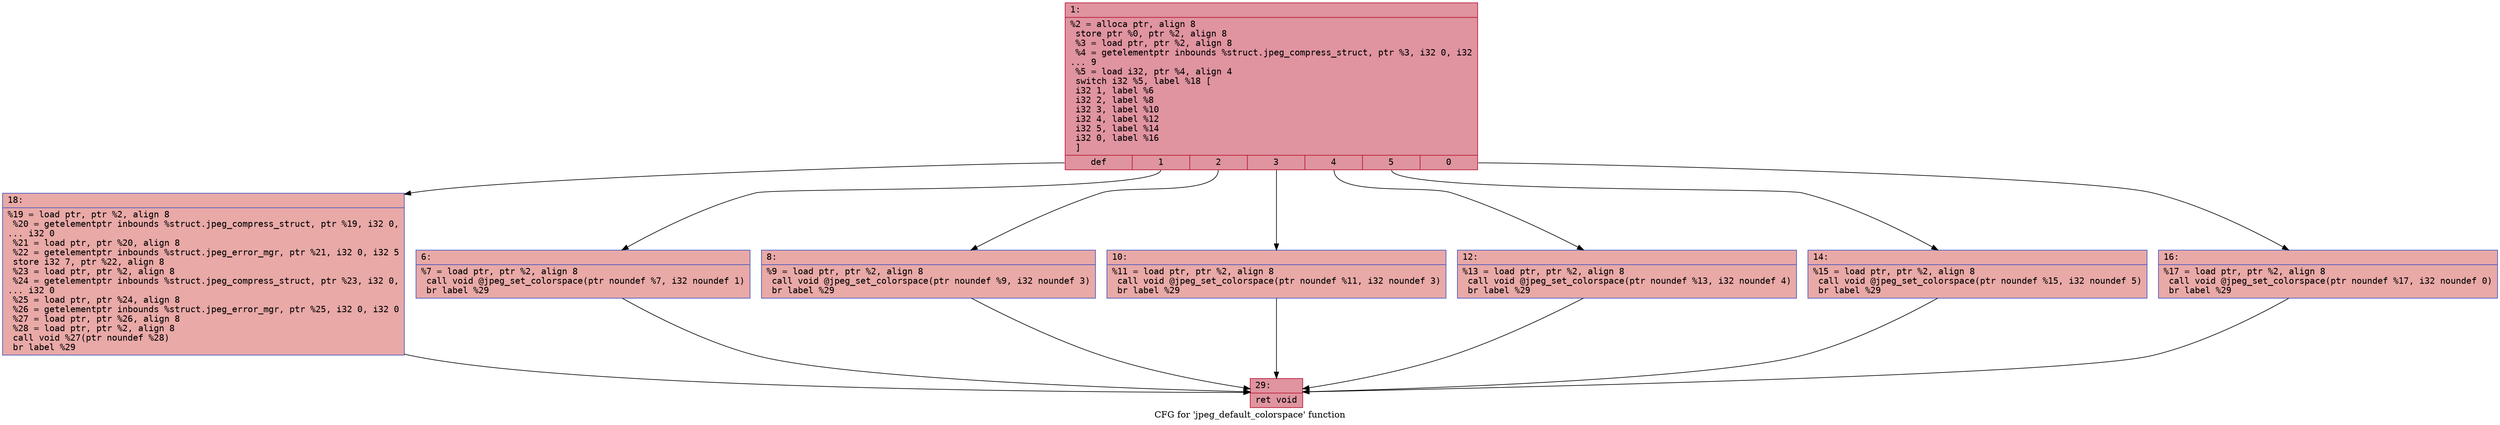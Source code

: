 digraph "CFG for 'jpeg_default_colorspace' function" {
	label="CFG for 'jpeg_default_colorspace' function";

	Node0x6000025bac60 [shape=record,color="#b70d28ff", style=filled, fillcolor="#b70d2870" fontname="Courier",label="{1:\l|  %2 = alloca ptr, align 8\l  store ptr %0, ptr %2, align 8\l  %3 = load ptr, ptr %2, align 8\l  %4 = getelementptr inbounds %struct.jpeg_compress_struct, ptr %3, i32 0, i32\l... 9\l  %5 = load i32, ptr %4, align 4\l  switch i32 %5, label %18 [\l    i32 1, label %6\l    i32 2, label %8\l    i32 3, label %10\l    i32 4, label %12\l    i32 5, label %14\l    i32 0, label %16\l  ]\l|{<s0>def|<s1>1|<s2>2|<s3>3|<s4>4|<s5>5|<s6>0}}"];
	Node0x6000025bac60:s0 -> Node0x6000025bae90[tooltip="1 -> 18\nProbability 14.29%" ];
	Node0x6000025bac60:s1 -> Node0x6000025bacb0[tooltip="1 -> 6\nProbability 14.29%" ];
	Node0x6000025bac60:s2 -> Node0x6000025bad00[tooltip="1 -> 8\nProbability 14.29%" ];
	Node0x6000025bac60:s3 -> Node0x6000025bad50[tooltip="1 -> 10\nProbability 14.29%" ];
	Node0x6000025bac60:s4 -> Node0x6000025bada0[tooltip="1 -> 12\nProbability 14.29%" ];
	Node0x6000025bac60:s5 -> Node0x6000025badf0[tooltip="1 -> 14\nProbability 14.29%" ];
	Node0x6000025bac60:s6 -> Node0x6000025bae40[tooltip="1 -> 16\nProbability 14.29%" ];
	Node0x6000025bacb0 [shape=record,color="#3d50c3ff", style=filled, fillcolor="#ca3b3770" fontname="Courier",label="{6:\l|  %7 = load ptr, ptr %2, align 8\l  call void @jpeg_set_colorspace(ptr noundef %7, i32 noundef 1)\l  br label %29\l}"];
	Node0x6000025bacb0 -> Node0x6000025baee0[tooltip="6 -> 29\nProbability 100.00%" ];
	Node0x6000025bad00 [shape=record,color="#3d50c3ff", style=filled, fillcolor="#ca3b3770" fontname="Courier",label="{8:\l|  %9 = load ptr, ptr %2, align 8\l  call void @jpeg_set_colorspace(ptr noundef %9, i32 noundef 3)\l  br label %29\l}"];
	Node0x6000025bad00 -> Node0x6000025baee0[tooltip="8 -> 29\nProbability 100.00%" ];
	Node0x6000025bad50 [shape=record,color="#3d50c3ff", style=filled, fillcolor="#ca3b3770" fontname="Courier",label="{10:\l|  %11 = load ptr, ptr %2, align 8\l  call void @jpeg_set_colorspace(ptr noundef %11, i32 noundef 3)\l  br label %29\l}"];
	Node0x6000025bad50 -> Node0x6000025baee0[tooltip="10 -> 29\nProbability 100.00%" ];
	Node0x6000025bada0 [shape=record,color="#3d50c3ff", style=filled, fillcolor="#ca3b3770" fontname="Courier",label="{12:\l|  %13 = load ptr, ptr %2, align 8\l  call void @jpeg_set_colorspace(ptr noundef %13, i32 noundef 4)\l  br label %29\l}"];
	Node0x6000025bada0 -> Node0x6000025baee0[tooltip="12 -> 29\nProbability 100.00%" ];
	Node0x6000025badf0 [shape=record,color="#3d50c3ff", style=filled, fillcolor="#ca3b3770" fontname="Courier",label="{14:\l|  %15 = load ptr, ptr %2, align 8\l  call void @jpeg_set_colorspace(ptr noundef %15, i32 noundef 5)\l  br label %29\l}"];
	Node0x6000025badf0 -> Node0x6000025baee0[tooltip="14 -> 29\nProbability 100.00%" ];
	Node0x6000025bae40 [shape=record,color="#3d50c3ff", style=filled, fillcolor="#ca3b3770" fontname="Courier",label="{16:\l|  %17 = load ptr, ptr %2, align 8\l  call void @jpeg_set_colorspace(ptr noundef %17, i32 noundef 0)\l  br label %29\l}"];
	Node0x6000025bae40 -> Node0x6000025baee0[tooltip="16 -> 29\nProbability 100.00%" ];
	Node0x6000025bae90 [shape=record,color="#3d50c3ff", style=filled, fillcolor="#ca3b3770" fontname="Courier",label="{18:\l|  %19 = load ptr, ptr %2, align 8\l  %20 = getelementptr inbounds %struct.jpeg_compress_struct, ptr %19, i32 0,\l... i32 0\l  %21 = load ptr, ptr %20, align 8\l  %22 = getelementptr inbounds %struct.jpeg_error_mgr, ptr %21, i32 0, i32 5\l  store i32 7, ptr %22, align 8\l  %23 = load ptr, ptr %2, align 8\l  %24 = getelementptr inbounds %struct.jpeg_compress_struct, ptr %23, i32 0,\l... i32 0\l  %25 = load ptr, ptr %24, align 8\l  %26 = getelementptr inbounds %struct.jpeg_error_mgr, ptr %25, i32 0, i32 0\l  %27 = load ptr, ptr %26, align 8\l  %28 = load ptr, ptr %2, align 8\l  call void %27(ptr noundef %28)\l  br label %29\l}"];
	Node0x6000025bae90 -> Node0x6000025baee0[tooltip="18 -> 29\nProbability 100.00%" ];
	Node0x6000025baee0 [shape=record,color="#b70d28ff", style=filled, fillcolor="#b70d2870" fontname="Courier",label="{29:\l|  ret void\l}"];
}
